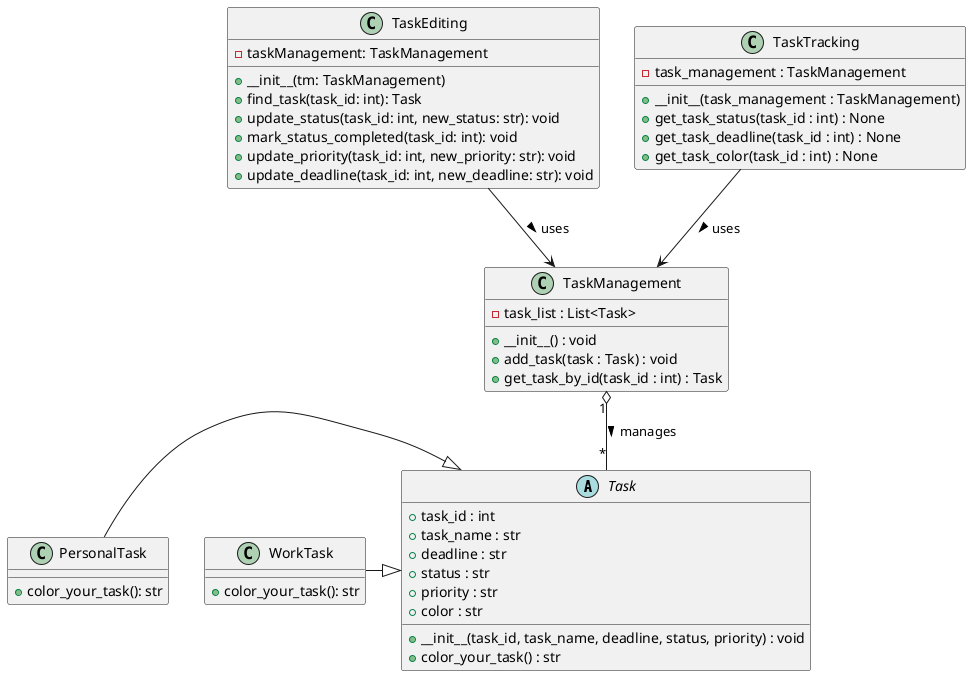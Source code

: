 @startuml

abstract class Task {
    +task_id : int
    +task_name : str
    +deadline : str
    +status : str
    +priority : str
    +color : str
    __
    +__init__(task_id, task_name, deadline, status, priority) : void
    +color_your_task() : str
}

class PersonalTask {
    + color_your_task(): str
}

class WorkTask {
    + color_your_task(): str
}

class TaskManagement {
    -task_list : List<Task>
    __
    +__init__() : void
    +add_task(task : Task) : void
    +get_task_by_id(task_id : int) : Task
}


class TaskEditing {
    - taskManagement: TaskManagement
    __
    + __init__(tm: TaskManagement)
    + find_task(task_id: int): Task
    + update_status(task_id: int, new_status: str): void
    + mark_status_completed(task_id: int): void
    + update_priority(task_id: int, new_priority: str): void
    + update_deadline(task_id: int, new_deadline: str): void
}

class TaskTracking {
    -task_management : TaskManagement
    __
    +__init__(task_management : TaskManagement)
    +get_task_status(task_id : int) : None
    +get_task_deadline(task_id : int) : None
    +get_task_color(task_id : int) : None
}

' Inheritance
PersonalTask -|> Task
WorkTask -|> Task

' Aggregation / Association
TaskManagement "1" o-- "*" Task : manages >
TaskEditing --> TaskManagement : uses >
TaskTracking --> TaskManagement : uses >

@enduml and tracking tasks.